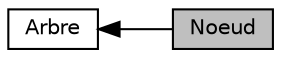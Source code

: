 digraph "Noeud"
{
  edge [fontname="Helvetica",fontsize="10",labelfontname="Helvetica",labelfontsize="10"];
  node [fontname="Helvetica",fontsize="10",shape=record];
  rankdir=LR;
  Node0 [label="Noeud",height=0.2,width=0.4,color="black", fillcolor="grey75", style="filled", fontcolor="black"];
  Node1 [label="Arbre",height=0.2,width=0.4,color="black", fillcolor="white", style="filled",URL="$d2/dc4/group___arbre.html"];
  Node1->Node0 [shape=plaintext, dir="back", style="solid"];
}
